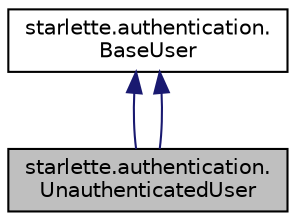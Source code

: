 digraph "starlette.authentication.UnauthenticatedUser"
{
 // LATEX_PDF_SIZE
  edge [fontname="Helvetica",fontsize="10",labelfontname="Helvetica",labelfontsize="10"];
  node [fontname="Helvetica",fontsize="10",shape=record];
  Node1 [label="starlette.authentication.\lUnauthenticatedUser",height=0.2,width=0.4,color="black", fillcolor="grey75", style="filled", fontcolor="black",tooltip=" "];
  Node2 -> Node1 [dir="back",color="midnightblue",fontsize="10",style="solid",fontname="Helvetica"];
  Node2 [label="starlette.authentication.\lBaseUser",height=0.2,width=0.4,color="black", fillcolor="white", style="filled",URL="$classstarlette_1_1authentication_1_1BaseUser.html",tooltip=" "];
  Node2 -> Node1 [dir="back",color="midnightblue",fontsize="10",style="solid",fontname="Helvetica"];
}
